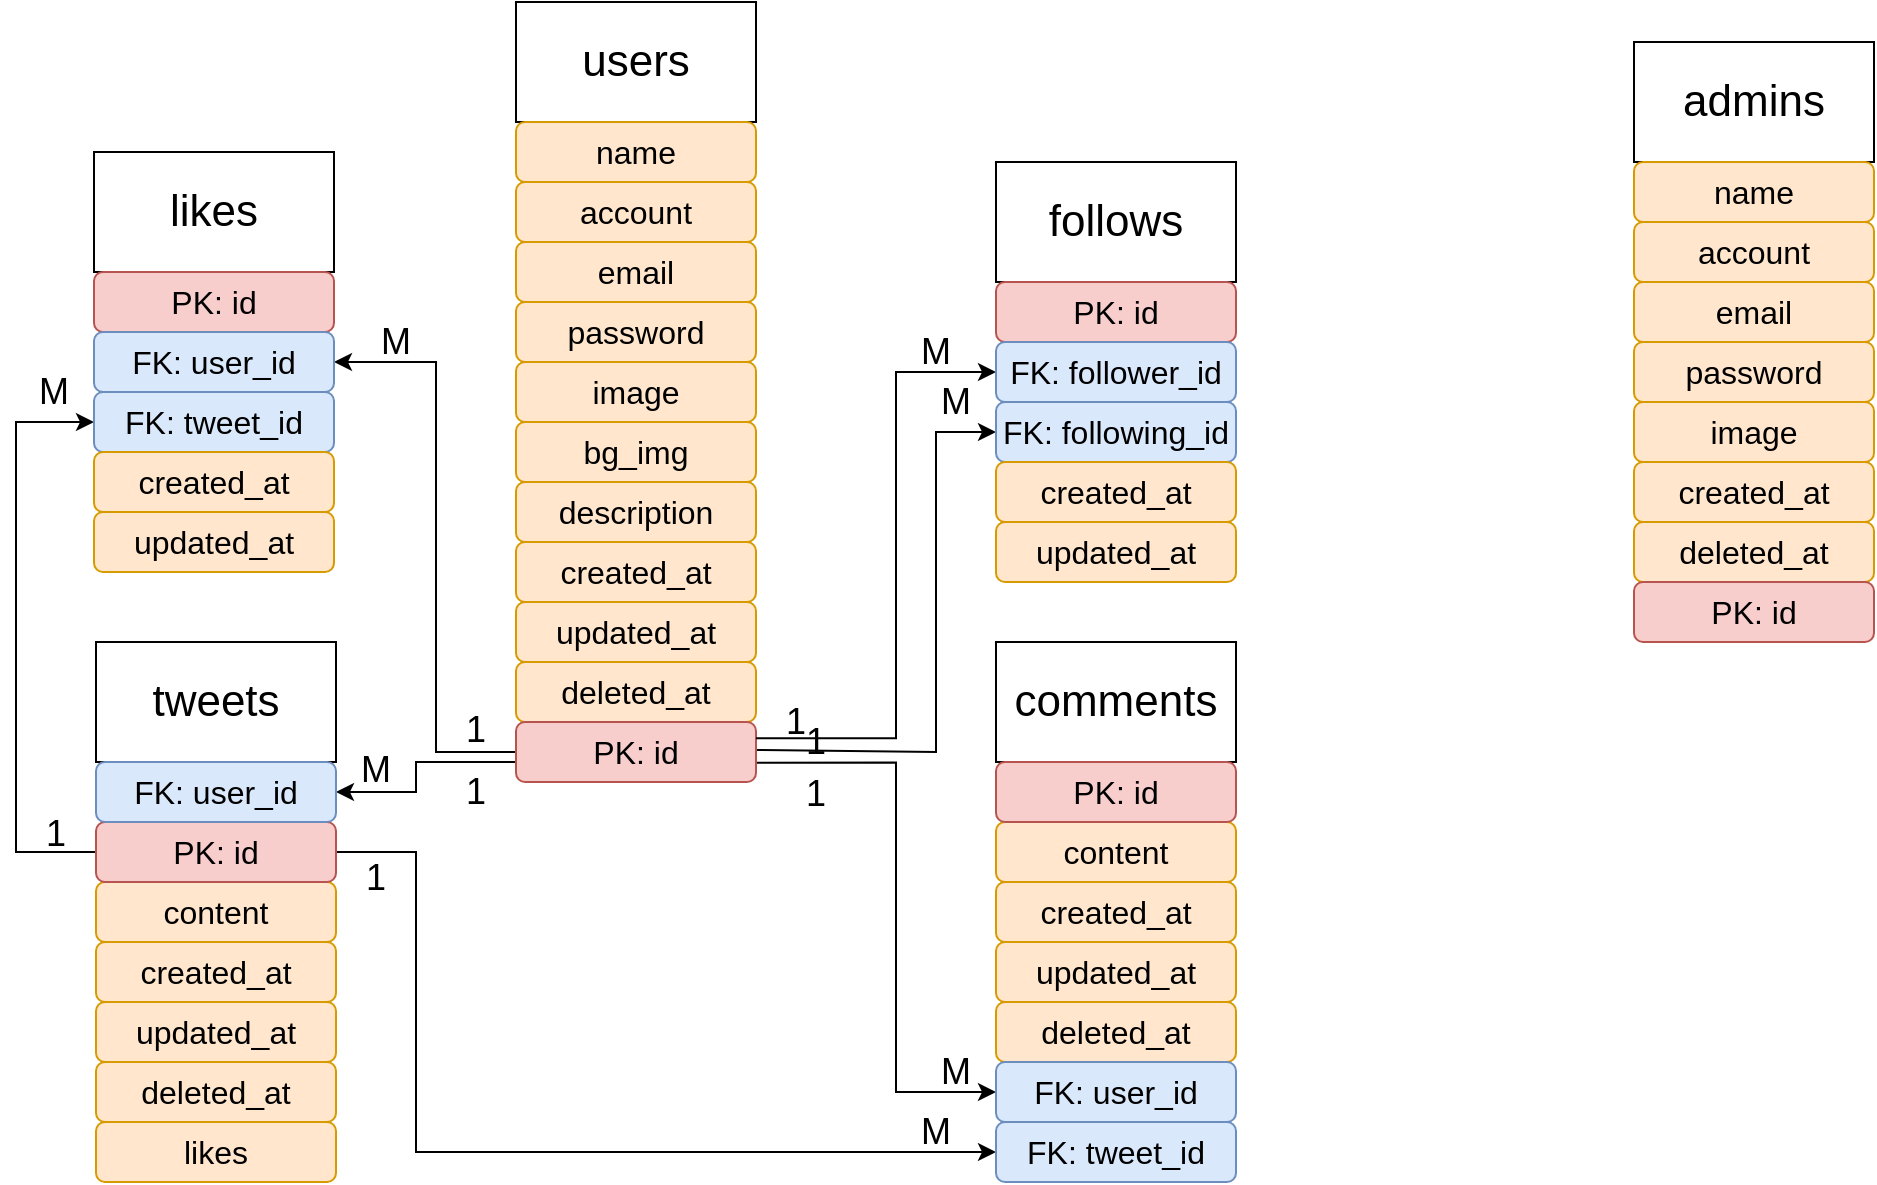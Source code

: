 <mxfile version="14.8.4" type="github" pages="3">
  <diagram id="oPyh9Ps3gZfj7OHS39t5" name="Simple Twitter">
    <mxGraphModel dx="1022" dy="436" grid="1" gridSize="10" guides="1" tooltips="1" connect="1" arrows="1" fold="1" page="1" pageScale="1" pageWidth="827" pageHeight="1169" math="0" shadow="0">
      <root>
        <mxCell id="lAcjd4QDv3iJvigD0zD8-0" />
        <mxCell id="lAcjd4QDv3iJvigD0zD8-1" parent="lAcjd4QDv3iJvigD0zD8-0" />
        <mxCell id="lAcjd4QDv3iJvigD0zD8-38" value="&lt;font style=&quot;font-size: 22px&quot;&gt;users&lt;/font&gt;" style="rounded=0;whiteSpace=wrap;html=1;" parent="lAcjd4QDv3iJvigD0zD8-1" vertex="1">
          <mxGeometry x="291" y="40" width="120" height="60" as="geometry" />
        </mxCell>
        <mxCell id="lAcjd4QDv3iJvigD0zD8-39" value="&lt;font style=&quot;font-size: 22px&quot;&gt;likes&lt;/font&gt;" style="rounded=0;whiteSpace=wrap;html=1;" parent="lAcjd4QDv3iJvigD0zD8-1" vertex="1">
          <mxGeometry x="80" y="115" width="120" height="60" as="geometry" />
        </mxCell>
        <mxCell id="lAcjd4QDv3iJvigD0zD8-40" value="&lt;font style=&quot;font-size: 22px&quot;&gt;follows&lt;/font&gt;" style="rounded=0;whiteSpace=wrap;html=1;" parent="lAcjd4QDv3iJvigD0zD8-1" vertex="1">
          <mxGeometry x="531" y="120" width="120" height="60" as="geometry" />
        </mxCell>
        <mxCell id="lAcjd4QDv3iJvigD0zD8-41" value="&lt;font style=&quot;font-size: 22px&quot;&gt;tweets&lt;/font&gt;" style="rounded=0;whiteSpace=wrap;html=1;" parent="lAcjd4QDv3iJvigD0zD8-1" vertex="1">
          <mxGeometry x="81" y="360" width="120" height="60" as="geometry" />
        </mxCell>
        <mxCell id="lAcjd4QDv3iJvigD0zD8-42" value="&lt;font style=&quot;font-size: 22px&quot;&gt;comments&lt;/font&gt;" style="rounded=0;whiteSpace=wrap;html=1;" parent="lAcjd4QDv3iJvigD0zD8-1" vertex="1">
          <mxGeometry x="531" y="360" width="120" height="60" as="geometry" />
        </mxCell>
        <mxCell id="lAcjd4QDv3iJvigD0zD8-43" value="&lt;font style=&quot;font-size: 22px&quot;&gt;admins&lt;/font&gt;" style="rounded=0;whiteSpace=wrap;html=1;" parent="lAcjd4QDv3iJvigD0zD8-1" vertex="1">
          <mxGeometry x="850" y="60" width="120" height="60" as="geometry" />
        </mxCell>
        <mxCell id="lAcjd4QDv3iJvigD0zD8-44" value="&lt;font style=&quot;font-size: 16px&quot;&gt;name&lt;/font&gt;" style="rounded=1;whiteSpace=wrap;html=1;fillColor=#ffe6cc;strokeColor=#d79b00;" parent="lAcjd4QDv3iJvigD0zD8-1" vertex="1">
          <mxGeometry x="291" y="100" width="120" height="30" as="geometry" />
        </mxCell>
        <mxCell id="lAcjd4QDv3iJvigD0zD8-45" value="&lt;font style=&quot;font-size: 16px&quot;&gt;account&lt;/font&gt;" style="rounded=1;whiteSpace=wrap;html=1;fillColor=#ffe6cc;strokeColor=#d79b00;" parent="lAcjd4QDv3iJvigD0zD8-1" vertex="1">
          <mxGeometry x="291" y="130" width="120" height="30" as="geometry" />
        </mxCell>
        <mxCell id="lAcjd4QDv3iJvigD0zD8-46" value="&lt;font style=&quot;font-size: 16px&quot;&gt;email&lt;/font&gt;" style="rounded=1;whiteSpace=wrap;html=1;fillColor=#ffe6cc;strokeColor=#d79b00;" parent="lAcjd4QDv3iJvigD0zD8-1" vertex="1">
          <mxGeometry x="291" y="160" width="120" height="30" as="geometry" />
        </mxCell>
        <mxCell id="lAcjd4QDv3iJvigD0zD8-47" value="&lt;font style=&quot;font-size: 16px&quot;&gt;password&lt;/font&gt;" style="rounded=1;whiteSpace=wrap;html=1;fillColor=#ffe6cc;strokeColor=#d79b00;" parent="lAcjd4QDv3iJvigD0zD8-1" vertex="1">
          <mxGeometry x="291" y="190" width="120" height="30" as="geometry" />
        </mxCell>
        <mxCell id="lAcjd4QDv3iJvigD0zD8-48" value="&lt;font style=&quot;font-size: 16px&quot;&gt;image&lt;/font&gt;" style="rounded=1;whiteSpace=wrap;html=1;fillColor=#ffe6cc;strokeColor=#d79b00;" parent="lAcjd4QDv3iJvigD0zD8-1" vertex="1">
          <mxGeometry x="291" y="220" width="120" height="30" as="geometry" />
        </mxCell>
        <mxCell id="lAcjd4QDv3iJvigD0zD8-49" value="&lt;span style=&quot;font-size: 16px&quot;&gt;bg_img&lt;/span&gt;" style="rounded=1;whiteSpace=wrap;html=1;fillColor=#ffe6cc;strokeColor=#d79b00;" parent="lAcjd4QDv3iJvigD0zD8-1" vertex="1">
          <mxGeometry x="291" y="250" width="120" height="30" as="geometry" />
        </mxCell>
        <mxCell id="lAcjd4QDv3iJvigD0zD8-50" value="&lt;font style=&quot;font-size: 16px&quot;&gt;description&lt;/font&gt;" style="rounded=1;whiteSpace=wrap;html=1;fillColor=#ffe6cc;strokeColor=#d79b00;" parent="lAcjd4QDv3iJvigD0zD8-1" vertex="1">
          <mxGeometry x="291" y="280" width="120" height="30" as="geometry" />
        </mxCell>
        <mxCell id="lAcjd4QDv3iJvigD0zD8-51" value="&lt;font style=&quot;font-size: 16px&quot;&gt;created_at&lt;/font&gt;" style="rounded=1;whiteSpace=wrap;html=1;fillColor=#ffe6cc;strokeColor=#d79b00;" parent="lAcjd4QDv3iJvigD0zD8-1" vertex="1">
          <mxGeometry x="291" y="310" width="120" height="30" as="geometry" />
        </mxCell>
        <mxCell id="lAcjd4QDv3iJvigD0zD8-52" value="&lt;font style=&quot;font-size: 16px&quot;&gt;updated_at&lt;/font&gt;" style="rounded=1;whiteSpace=wrap;html=1;fillColor=#ffe6cc;strokeColor=#d79b00;" parent="lAcjd4QDv3iJvigD0zD8-1" vertex="1">
          <mxGeometry x="291" y="340" width="120" height="30" as="geometry" />
        </mxCell>
        <mxCell id="lAcjd4QDv3iJvigD0zD8-53" value="&lt;font style=&quot;font-size: 16px&quot;&gt;deleted_at&lt;/font&gt;" style="rounded=1;whiteSpace=wrap;html=1;fillColor=#ffe6cc;strokeColor=#d79b00;" parent="lAcjd4QDv3iJvigD0zD8-1" vertex="1">
          <mxGeometry x="291" y="370" width="120" height="30" as="geometry" />
        </mxCell>
        <mxCell id="lAcjd4QDv3iJvigD0zD8-54" value="&lt;font style=&quot;font-size: 16px&quot;&gt;name&lt;/font&gt;" style="rounded=1;whiteSpace=wrap;html=1;fillColor=#ffe6cc;strokeColor=#d79b00;" parent="lAcjd4QDv3iJvigD0zD8-1" vertex="1">
          <mxGeometry x="850" y="120" width="120" height="30" as="geometry" />
        </mxCell>
        <mxCell id="lAcjd4QDv3iJvigD0zD8-55" value="&lt;font style=&quot;font-size: 16px&quot;&gt;account&lt;/font&gt;" style="rounded=1;whiteSpace=wrap;html=1;fillColor=#ffe6cc;strokeColor=#d79b00;" parent="lAcjd4QDv3iJvigD0zD8-1" vertex="1">
          <mxGeometry x="850" y="150" width="120" height="30" as="geometry" />
        </mxCell>
        <mxCell id="lAcjd4QDv3iJvigD0zD8-56" value="&lt;font style=&quot;font-size: 16px&quot;&gt;email&lt;/font&gt;" style="rounded=1;whiteSpace=wrap;html=1;fillColor=#ffe6cc;strokeColor=#d79b00;" parent="lAcjd4QDv3iJvigD0zD8-1" vertex="1">
          <mxGeometry x="850" y="180" width="120" height="30" as="geometry" />
        </mxCell>
        <mxCell id="lAcjd4QDv3iJvigD0zD8-57" value="&lt;font style=&quot;font-size: 16px&quot;&gt;password&lt;/font&gt;" style="rounded=1;whiteSpace=wrap;html=1;fillColor=#ffe6cc;strokeColor=#d79b00;" parent="lAcjd4QDv3iJvigD0zD8-1" vertex="1">
          <mxGeometry x="850" y="210" width="120" height="30" as="geometry" />
        </mxCell>
        <mxCell id="lAcjd4QDv3iJvigD0zD8-58" value="&lt;font style=&quot;font-size: 16px&quot;&gt;image&lt;/font&gt;" style="rounded=1;whiteSpace=wrap;html=1;fillColor=#ffe6cc;strokeColor=#d79b00;" parent="lAcjd4QDv3iJvigD0zD8-1" vertex="1">
          <mxGeometry x="850" y="240" width="120" height="30" as="geometry" />
        </mxCell>
        <mxCell id="lAcjd4QDv3iJvigD0zD8-61" value="&lt;font style=&quot;font-size: 16px&quot;&gt;created_at&lt;/font&gt;" style="rounded=1;whiteSpace=wrap;html=1;fillColor=#ffe6cc;strokeColor=#d79b00;" parent="lAcjd4QDv3iJvigD0zD8-1" vertex="1">
          <mxGeometry x="850" y="270" width="120" height="30" as="geometry" />
        </mxCell>
        <mxCell id="lAcjd4QDv3iJvigD0zD8-63" value="&lt;font style=&quot;font-size: 16px&quot;&gt;deleted_at&lt;/font&gt;" style="rounded=1;whiteSpace=wrap;html=1;fillColor=#ffe6cc;strokeColor=#d79b00;" parent="lAcjd4QDv3iJvigD0zD8-1" vertex="1">
          <mxGeometry x="850" y="300" width="120" height="30" as="geometry" />
        </mxCell>
        <mxCell id="lAcjd4QDv3iJvigD0zD8-64" value="&lt;font style=&quot;font-size: 16px&quot;&gt;PK: id&lt;/font&gt;" style="rounded=1;whiteSpace=wrap;html=1;fillColor=#f8cecc;strokeColor=#b85450;" parent="lAcjd4QDv3iJvigD0zD8-1" vertex="1">
          <mxGeometry x="850" y="330" width="120" height="30" as="geometry" />
        </mxCell>
        <mxCell id="lAcjd4QDv3iJvigD0zD8-81" value="" style="edgeStyle=orthogonalEdgeStyle;rounded=0;orthogonalLoop=1;jettySize=auto;html=1;entryX=1;entryY=0.5;entryDx=0;entryDy=0;exitX=0;exitY=0.25;exitDx=0;exitDy=0;" parent="lAcjd4QDv3iJvigD0zD8-1" source="lAcjd4QDv3iJvigD0zD8-65" target="lAcjd4QDv3iJvigD0zD8-79" edge="1">
          <mxGeometry relative="1" as="geometry">
            <Array as="points">
              <mxPoint x="291" y="415" />
              <mxPoint x="251" y="415" />
              <mxPoint x="251" y="220" />
            </Array>
          </mxGeometry>
        </mxCell>
        <mxCell id="lAcjd4QDv3iJvigD0zD8-97" value="" style="edgeStyle=orthogonalEdgeStyle;rounded=0;orthogonalLoop=1;jettySize=auto;html=1;entryX=0;entryY=0.5;entryDx=0;entryDy=0;exitX=0.997;exitY=0.678;exitDx=0;exitDy=0;exitPerimeter=0;" parent="lAcjd4QDv3iJvigD0zD8-1" source="lAcjd4QDv3iJvigD0zD8-65" target="lAcjd4QDv3iJvigD0zD8-96" edge="1">
          <mxGeometry relative="1" as="geometry">
            <Array as="points">
              <mxPoint x="481" y="420" />
              <mxPoint x="481" y="585" />
            </Array>
          </mxGeometry>
        </mxCell>
        <mxCell id="r-C9Oc5S5O7B7vPJe_3U-7" value="" style="edgeStyle=orthogonalEdgeStyle;rounded=0;orthogonalLoop=1;jettySize=auto;html=1;entryX=0;entryY=0.5;entryDx=0;entryDy=0;startArrow=none;" parent="lAcjd4QDv3iJvigD0zD8-1" target="r-C9Oc5S5O7B7vPJe_3U-0" edge="1">
          <mxGeometry relative="1" as="geometry">
            <mxPoint x="481" y="278" as="sourcePoint" />
            <mxPoint x="491" y="445" as="targetPoint" />
            <Array as="points">
              <mxPoint x="481" y="225" />
            </Array>
          </mxGeometry>
        </mxCell>
        <mxCell id="OD_EQrSQqGv5YOoiEvNP-1" value="" style="edgeStyle=orthogonalEdgeStyle;rounded=0;orthogonalLoop=1;jettySize=auto;html=1;" parent="lAcjd4QDv3iJvigD0zD8-1" source="lAcjd4QDv3iJvigD0zD8-65" target="OD_EQrSQqGv5YOoiEvNP-0" edge="1">
          <mxGeometry relative="1" as="geometry">
            <Array as="points">
              <mxPoint x="241" y="420" />
              <mxPoint x="241" y="435" />
            </Array>
          </mxGeometry>
        </mxCell>
        <mxCell id="dft-1AxIRIs8jOk2YddE-2" value="" style="edgeStyle=orthogonalEdgeStyle;rounded=0;orthogonalLoop=1;jettySize=auto;html=1;entryX=0;entryY=0.5;entryDx=0;entryDy=0;exitX=0.998;exitY=0.467;exitDx=0;exitDy=0;exitPerimeter=0;" parent="lAcjd4QDv3iJvigD0zD8-1" source="lAcjd4QDv3iJvigD0zD8-65" target="r-C9Oc5S5O7B7vPJe_3U-2" edge="1">
          <mxGeometry relative="1" as="geometry">
            <mxPoint x="491" y="415" as="targetPoint" />
            <Array as="points">
              <mxPoint x="501" y="415" />
              <mxPoint x="501" y="255" />
            </Array>
          </mxGeometry>
        </mxCell>
        <mxCell id="lAcjd4QDv3iJvigD0zD8-65" value="&lt;font style=&quot;font-size: 16px&quot;&gt;PK: id&lt;/font&gt;" style="rounded=1;whiteSpace=wrap;html=1;fillColor=#f8cecc;strokeColor=#b85450;" parent="lAcjd4QDv3iJvigD0zD8-1" vertex="1">
          <mxGeometry x="291" y="400" width="120" height="30" as="geometry" />
        </mxCell>
        <mxCell id="lAcjd4QDv3iJvigD0zD8-66" value="&lt;font style=&quot;font-size: 16px&quot;&gt;content&lt;/font&gt;" style="rounded=1;whiteSpace=wrap;html=1;fillColor=#ffe6cc;strokeColor=#d79b00;" parent="lAcjd4QDv3iJvigD0zD8-1" vertex="1">
          <mxGeometry x="81" y="480" width="120" height="30" as="geometry" />
        </mxCell>
        <mxCell id="lAcjd4QDv3iJvigD0zD8-67" value="&lt;font style=&quot;font-size: 16px&quot;&gt;content&lt;/font&gt;" style="rounded=1;whiteSpace=wrap;html=1;fillColor=#ffe6cc;strokeColor=#d79b00;" parent="lAcjd4QDv3iJvigD0zD8-1" vertex="1">
          <mxGeometry x="531" y="450" width="120" height="30" as="geometry" />
        </mxCell>
        <mxCell id="lAcjd4QDv3iJvigD0zD8-90" value="" style="edgeStyle=orthogonalEdgeStyle;rounded=0;orthogonalLoop=1;jettySize=auto;html=1;entryX=0;entryY=0.5;entryDx=0;entryDy=0;exitX=0;exitY=0.5;exitDx=0;exitDy=0;" parent="lAcjd4QDv3iJvigD0zD8-1" source="lAcjd4QDv3iJvigD0zD8-68" target="lAcjd4QDv3iJvigD0zD8-84" edge="1">
          <mxGeometry relative="1" as="geometry">
            <Array as="points">
              <mxPoint x="41" y="465" />
              <mxPoint x="41" y="250" />
            </Array>
          </mxGeometry>
        </mxCell>
        <mxCell id="lAcjd4QDv3iJvigD0zD8-92" value="" style="edgeStyle=orthogonalEdgeStyle;rounded=0;orthogonalLoop=1;jettySize=auto;html=1;entryX=0;entryY=0.5;entryDx=0;entryDy=0;exitX=1;exitY=0.5;exitDx=0;exitDy=0;" parent="lAcjd4QDv3iJvigD0zD8-1" source="lAcjd4QDv3iJvigD0zD8-68" target="lAcjd4QDv3iJvigD0zD8-91" edge="1">
          <mxGeometry relative="1" as="geometry">
            <mxPoint x="201" y="473" as="sourcePoint" />
            <Array as="points">
              <mxPoint x="241" y="465" />
              <mxPoint x="241" y="615" />
            </Array>
          </mxGeometry>
        </mxCell>
        <mxCell id="lAcjd4QDv3iJvigD0zD8-68" value="&lt;font style=&quot;font-size: 16px&quot;&gt;PK: id&lt;/font&gt;" style="rounded=1;whiteSpace=wrap;html=1;fillColor=#f8cecc;strokeColor=#b85450;" parent="lAcjd4QDv3iJvigD0zD8-1" vertex="1">
          <mxGeometry x="81" y="450" width="120" height="30" as="geometry" />
        </mxCell>
        <mxCell id="lAcjd4QDv3iJvigD0zD8-69" value="&lt;font style=&quot;font-size: 16px&quot;&gt;PK: id&lt;/font&gt;" style="rounded=1;whiteSpace=wrap;html=1;fillColor=#f8cecc;strokeColor=#b85450;" parent="lAcjd4QDv3iJvigD0zD8-1" vertex="1">
          <mxGeometry x="531" y="420" width="120" height="30" as="geometry" />
        </mxCell>
        <mxCell id="lAcjd4QDv3iJvigD0zD8-70" value="&lt;font style=&quot;font-size: 16px&quot;&gt;created_at&lt;/font&gt;" style="rounded=1;whiteSpace=wrap;html=1;fillColor=#ffe6cc;strokeColor=#d79b00;" parent="lAcjd4QDv3iJvigD0zD8-1" vertex="1">
          <mxGeometry x="81" y="510" width="120" height="30" as="geometry" />
        </mxCell>
        <mxCell id="lAcjd4QDv3iJvigD0zD8-71" value="&lt;font style=&quot;font-size: 16px&quot;&gt;updated_at&lt;/font&gt;" style="rounded=1;whiteSpace=wrap;html=1;fillColor=#ffe6cc;strokeColor=#d79b00;" parent="lAcjd4QDv3iJvigD0zD8-1" vertex="1">
          <mxGeometry x="81" y="540" width="120" height="30" as="geometry" />
        </mxCell>
        <mxCell id="lAcjd4QDv3iJvigD0zD8-72" value="&lt;font style=&quot;font-size: 16px&quot;&gt;deleted_at&lt;/font&gt;" style="rounded=1;whiteSpace=wrap;html=1;fillColor=#ffe6cc;strokeColor=#d79b00;" parent="lAcjd4QDv3iJvigD0zD8-1" vertex="1">
          <mxGeometry x="81" y="570" width="120" height="30" as="geometry" />
        </mxCell>
        <mxCell id="lAcjd4QDv3iJvigD0zD8-73" value="&lt;font style=&quot;font-size: 16px&quot;&gt;created_at&lt;/font&gt;" style="rounded=1;whiteSpace=wrap;html=1;fillColor=#ffe6cc;strokeColor=#d79b00;" parent="lAcjd4QDv3iJvigD0zD8-1" vertex="1">
          <mxGeometry x="531" y="480" width="120" height="30" as="geometry" />
        </mxCell>
        <mxCell id="lAcjd4QDv3iJvigD0zD8-74" value="&lt;font style=&quot;font-size: 16px&quot;&gt;updated_at&lt;/font&gt;" style="rounded=1;whiteSpace=wrap;html=1;fillColor=#ffe6cc;strokeColor=#d79b00;" parent="lAcjd4QDv3iJvigD0zD8-1" vertex="1">
          <mxGeometry x="531" y="510" width="120" height="30" as="geometry" />
        </mxCell>
        <mxCell id="lAcjd4QDv3iJvigD0zD8-75" value="&lt;font style=&quot;font-size: 16px&quot;&gt;deleted_at&lt;/font&gt;" style="rounded=1;whiteSpace=wrap;html=1;fillColor=#ffe6cc;strokeColor=#d79b00;" parent="lAcjd4QDv3iJvigD0zD8-1" vertex="1">
          <mxGeometry x="531" y="540" width="120" height="30" as="geometry" />
        </mxCell>
        <mxCell id="lAcjd4QDv3iJvigD0zD8-76" value="&lt;span style=&quot;font-size: 16px&quot;&gt;likes&lt;/span&gt;" style="rounded=1;whiteSpace=wrap;html=1;fillColor=#ffe6cc;strokeColor=#d79b00;" parent="lAcjd4QDv3iJvigD0zD8-1" vertex="1">
          <mxGeometry x="81" y="600" width="120" height="30" as="geometry" />
        </mxCell>
        <mxCell id="lAcjd4QDv3iJvigD0zD8-77" value="&lt;font style=&quot;font-size: 16px&quot;&gt;PK: id&lt;/font&gt;" style="rounded=1;whiteSpace=wrap;html=1;fillColor=#f8cecc;strokeColor=#b85450;" parent="lAcjd4QDv3iJvigD0zD8-1" vertex="1">
          <mxGeometry x="80" y="175" width="120" height="30" as="geometry" />
        </mxCell>
        <mxCell id="lAcjd4QDv3iJvigD0zD8-78" value="&lt;font style=&quot;font-size: 16px&quot;&gt;PK: id&lt;/font&gt;" style="rounded=1;whiteSpace=wrap;html=1;fillColor=#f8cecc;strokeColor=#b85450;" parent="lAcjd4QDv3iJvigD0zD8-1" vertex="1">
          <mxGeometry x="531" y="180" width="120" height="30" as="geometry" />
        </mxCell>
        <mxCell id="lAcjd4QDv3iJvigD0zD8-79" value="&lt;font style=&quot;font-size: 16px&quot;&gt;FK: user_id&lt;/font&gt;" style="rounded=1;whiteSpace=wrap;html=1;fillColor=#dae8fc;strokeColor=#6c8ebf;" parent="lAcjd4QDv3iJvigD0zD8-1" vertex="1">
          <mxGeometry x="80" y="205" width="120" height="30" as="geometry" />
        </mxCell>
        <mxCell id="lAcjd4QDv3iJvigD0zD8-83" value="&lt;font style=&quot;font-size: 18px&quot;&gt;1&lt;/font&gt;" style="text;html=1;strokeColor=none;fillColor=none;align=center;verticalAlign=middle;whiteSpace=wrap;rounded=0;" parent="lAcjd4QDv3iJvigD0zD8-1" vertex="1">
          <mxGeometry x="251" y="394" width="40" height="20" as="geometry" />
        </mxCell>
        <mxCell id="lAcjd4QDv3iJvigD0zD8-84" value="&lt;font style=&quot;font-size: 16px&quot;&gt;FK: tweet_id&lt;/font&gt;" style="rounded=1;whiteSpace=wrap;html=1;fillColor=#dae8fc;strokeColor=#6c8ebf;" parent="lAcjd4QDv3iJvigD0zD8-1" vertex="1">
          <mxGeometry x="80" y="235" width="120" height="30" as="geometry" />
        </mxCell>
        <mxCell id="lAcjd4QDv3iJvigD0zD8-87" value="&lt;font style=&quot;font-size: 18px&quot;&gt;1&lt;/font&gt;" style="text;html=1;strokeColor=none;fillColor=none;align=center;verticalAlign=middle;whiteSpace=wrap;rounded=0;" parent="lAcjd4QDv3iJvigD0zD8-1" vertex="1">
          <mxGeometry x="41" y="446" width="40" height="20" as="geometry" />
        </mxCell>
        <mxCell id="lAcjd4QDv3iJvigD0zD8-88" value="&lt;font style=&quot;font-size: 18px&quot;&gt;M&lt;/font&gt;" style="text;html=1;strokeColor=none;fillColor=none;align=center;verticalAlign=middle;whiteSpace=wrap;rounded=0;" parent="lAcjd4QDv3iJvigD0zD8-1" vertex="1">
          <mxGeometry x="40" y="225" width="40" height="20" as="geometry" />
        </mxCell>
        <mxCell id="lAcjd4QDv3iJvigD0zD8-91" value="&lt;font style=&quot;font-size: 16px&quot;&gt;FK: tweet_id&lt;/font&gt;" style="rounded=1;whiteSpace=wrap;html=1;fillColor=#dae8fc;strokeColor=#6c8ebf;" parent="lAcjd4QDv3iJvigD0zD8-1" vertex="1">
          <mxGeometry x="531" y="600" width="120" height="30" as="geometry" />
        </mxCell>
        <mxCell id="lAcjd4QDv3iJvigD0zD8-93" value="&lt;font style=&quot;font-size: 18px&quot;&gt;1&lt;/font&gt;" style="text;html=1;strokeColor=none;fillColor=none;align=center;verticalAlign=middle;whiteSpace=wrap;rounded=0;" parent="lAcjd4QDv3iJvigD0zD8-1" vertex="1">
          <mxGeometry x="201" y="468" width="40" height="20" as="geometry" />
        </mxCell>
        <mxCell id="lAcjd4QDv3iJvigD0zD8-94" value="&lt;font style=&quot;font-size: 18px&quot;&gt;M&lt;/font&gt;" style="text;html=1;strokeColor=none;fillColor=none;align=center;verticalAlign=middle;whiteSpace=wrap;rounded=0;" parent="lAcjd4QDv3iJvigD0zD8-1" vertex="1">
          <mxGeometry x="481" y="595" width="40" height="20" as="geometry" />
        </mxCell>
        <mxCell id="lAcjd4QDv3iJvigD0zD8-96" value="&lt;font style=&quot;font-size: 16px&quot;&gt;FK: user_id&lt;/font&gt;" style="rounded=1;whiteSpace=wrap;html=1;fillColor=#dae8fc;strokeColor=#6c8ebf;" parent="lAcjd4QDv3iJvigD0zD8-1" vertex="1">
          <mxGeometry x="531" y="570" width="120" height="30" as="geometry" />
        </mxCell>
        <mxCell id="lAcjd4QDv3iJvigD0zD8-98" value="&lt;font style=&quot;font-size: 18px&quot;&gt;M&lt;/font&gt;" style="text;html=1;strokeColor=none;fillColor=none;align=center;verticalAlign=middle;whiteSpace=wrap;rounded=0;" parent="lAcjd4QDv3iJvigD0zD8-1" vertex="1">
          <mxGeometry x="491" y="565" width="40" height="20" as="geometry" />
        </mxCell>
        <mxCell id="lAcjd4QDv3iJvigD0zD8-99" value="&lt;font style=&quot;font-size: 18px&quot;&gt;1&lt;/font&gt;" style="text;html=1;strokeColor=none;fillColor=none;align=center;verticalAlign=middle;whiteSpace=wrap;rounded=0;" parent="lAcjd4QDv3iJvigD0zD8-1" vertex="1">
          <mxGeometry x="421" y="426" width="40" height="20" as="geometry" />
        </mxCell>
        <mxCell id="r-C9Oc5S5O7B7vPJe_3U-0" value="&lt;font style=&quot;font-size: 16px&quot;&gt;FK: follower_id&lt;/font&gt;" style="rounded=1;whiteSpace=wrap;html=1;fillColor=#dae8fc;strokeColor=#6c8ebf;" parent="lAcjd4QDv3iJvigD0zD8-1" vertex="1">
          <mxGeometry x="531" y="210" width="120" height="30" as="geometry" />
        </mxCell>
        <mxCell id="r-C9Oc5S5O7B7vPJe_3U-2" value="&lt;font style=&quot;font-size: 16px&quot;&gt;FK: following_id&lt;/font&gt;" style="rounded=1;whiteSpace=wrap;html=1;fillColor=#dae8fc;strokeColor=#6c8ebf;" parent="lAcjd4QDv3iJvigD0zD8-1" vertex="1">
          <mxGeometry x="531" y="240" width="120" height="30" as="geometry" />
        </mxCell>
        <mxCell id="r-C9Oc5S5O7B7vPJe_3U-10" value="&lt;font style=&quot;font-size: 18px&quot;&gt;M&lt;/font&gt;" style="text;html=1;strokeColor=none;fillColor=none;align=center;verticalAlign=middle;whiteSpace=wrap;rounded=0;" parent="lAcjd4QDv3iJvigD0zD8-1" vertex="1">
          <mxGeometry x="481" y="205" width="40" height="20" as="geometry" />
        </mxCell>
        <mxCell id="r-C9Oc5S5O7B7vPJe_3U-11" value="" style="edgeStyle=orthogonalEdgeStyle;rounded=0;orthogonalLoop=1;jettySize=auto;html=1;startArrow=none;endArrow=none;exitX=1;exitY=0.271;exitDx=0;exitDy=0;exitPerimeter=0;" parent="lAcjd4QDv3iJvigD0zD8-1" source="lAcjd4QDv3iJvigD0zD8-65" edge="1">
          <mxGeometry relative="1" as="geometry">
            <mxPoint x="411" y="415" as="sourcePoint" />
            <mxPoint x="481" y="278" as="targetPoint" />
            <Array as="points">
              <mxPoint x="481" y="408" />
            </Array>
          </mxGeometry>
        </mxCell>
        <mxCell id="OD_EQrSQqGv5YOoiEvNP-0" value="&lt;font style=&quot;font-size: 16px&quot;&gt;FK: user_id&lt;/font&gt;" style="rounded=1;whiteSpace=wrap;html=1;fillColor=#dae8fc;strokeColor=#6c8ebf;" parent="lAcjd4QDv3iJvigD0zD8-1" vertex="1">
          <mxGeometry x="81" y="420" width="120" height="30" as="geometry" />
        </mxCell>
        <mxCell id="OD_EQrSQqGv5YOoiEvNP-2" value="&lt;font style=&quot;font-size: 18px&quot;&gt;1&lt;/font&gt;" style="text;html=1;strokeColor=none;fillColor=none;align=center;verticalAlign=middle;whiteSpace=wrap;rounded=0;" parent="lAcjd4QDv3iJvigD0zD8-1" vertex="1">
          <mxGeometry x="251" y="425" width="40" height="20" as="geometry" />
        </mxCell>
        <mxCell id="OD_EQrSQqGv5YOoiEvNP-3" value="&lt;font style=&quot;font-size: 18px&quot;&gt;M&lt;/font&gt;" style="text;html=1;strokeColor=none;fillColor=none;align=center;verticalAlign=middle;whiteSpace=wrap;rounded=0;" parent="lAcjd4QDv3iJvigD0zD8-1" vertex="1">
          <mxGeometry x="201" y="414" width="40" height="20" as="geometry" />
        </mxCell>
        <mxCell id="dft-1AxIRIs8jOk2YddE-0" value="&lt;font style=&quot;font-size: 18px&quot;&gt;M&lt;/font&gt;" style="text;html=1;strokeColor=none;fillColor=none;align=center;verticalAlign=middle;whiteSpace=wrap;rounded=0;" parent="lAcjd4QDv3iJvigD0zD8-1" vertex="1">
          <mxGeometry x="211" y="200" width="40" height="20" as="geometry" />
        </mxCell>
        <mxCell id="dft-1AxIRIs8jOk2YddE-3" value="&lt;font style=&quot;font-size: 18px&quot;&gt;M&lt;/font&gt;" style="text;html=1;strokeColor=none;fillColor=none;align=center;verticalAlign=middle;whiteSpace=wrap;rounded=0;" parent="lAcjd4QDv3iJvigD0zD8-1" vertex="1">
          <mxGeometry x="491" y="230" width="40" height="20" as="geometry" />
        </mxCell>
        <mxCell id="dft-1AxIRIs8jOk2YddE-4" value="&lt;font style=&quot;font-size: 18px&quot;&gt;1&lt;/font&gt;" style="text;html=1;strokeColor=none;fillColor=none;align=center;verticalAlign=middle;whiteSpace=wrap;rounded=0;" parent="lAcjd4QDv3iJvigD0zD8-1" vertex="1">
          <mxGeometry x="411" y="390" width="40" height="20" as="geometry" />
        </mxCell>
        <mxCell id="dft-1AxIRIs8jOk2YddE-5" value="&lt;font style=&quot;font-size: 18px&quot;&gt;1&lt;/font&gt;" style="text;html=1;strokeColor=none;fillColor=none;align=center;verticalAlign=middle;whiteSpace=wrap;rounded=0;" parent="lAcjd4QDv3iJvigD0zD8-1" vertex="1">
          <mxGeometry x="421" y="400" width="40" height="20" as="geometry" />
        </mxCell>
        <mxCell id="AiCwMvFOpGAjpx5P_XFF-0" value="&lt;font style=&quot;font-size: 16px&quot;&gt;created_at&lt;/font&gt;" style="rounded=1;whiteSpace=wrap;html=1;fillColor=#ffe6cc;strokeColor=#d79b00;" vertex="1" parent="lAcjd4QDv3iJvigD0zD8-1">
          <mxGeometry x="80" y="265" width="120" height="30" as="geometry" />
        </mxCell>
        <mxCell id="AiCwMvFOpGAjpx5P_XFF-1" value="&lt;font style=&quot;font-size: 16px&quot;&gt;updated_at&lt;/font&gt;" style="rounded=1;whiteSpace=wrap;html=1;fillColor=#ffe6cc;strokeColor=#d79b00;" vertex="1" parent="lAcjd4QDv3iJvigD0zD8-1">
          <mxGeometry x="80" y="295" width="120" height="30" as="geometry" />
        </mxCell>
        <mxCell id="AiCwMvFOpGAjpx5P_XFF-2" value="&lt;font style=&quot;font-size: 16px&quot;&gt;created_at&lt;/font&gt;" style="rounded=1;whiteSpace=wrap;html=1;fillColor=#ffe6cc;strokeColor=#d79b00;" vertex="1" parent="lAcjd4QDv3iJvigD0zD8-1">
          <mxGeometry x="531" y="270" width="120" height="30" as="geometry" />
        </mxCell>
        <mxCell id="AiCwMvFOpGAjpx5P_XFF-3" value="&lt;font style=&quot;font-size: 16px&quot;&gt;updated_at&lt;/font&gt;" style="rounded=1;whiteSpace=wrap;html=1;fillColor=#ffe6cc;strokeColor=#d79b00;" vertex="1" parent="lAcjd4QDv3iJvigD0zD8-1">
          <mxGeometry x="531" y="300" width="120" height="30" as="geometry" />
        </mxCell>
      </root>
    </mxGraphModel>
  </diagram>
  <diagram id="kS6SkZm5IWcq57FLkN7l" name="Restaurant">
    <mxGraphModel dx="1022" dy="436" grid="1" gridSize="10" guides="1" tooltips="1" connect="1" arrows="1" fold="1" page="1" pageScale="1" pageWidth="827" pageHeight="1169" math="0" shadow="0">
      <root>
        <mxCell id="0" />
        <mxCell id="1" parent="0" />
        <mxCell id="dV-V2qD9Z5xIXkdcCKD9-1" value="&lt;font style=&quot;font-size: 22px&quot;&gt;users&lt;/font&gt;" style="rounded=1;whiteSpace=wrap;html=1;" parent="1" vertex="1">
          <mxGeometry x="30" y="140" width="120" height="60" as="geometry" />
        </mxCell>
        <mxCell id="dV-V2qD9Z5xIXkdcCKD9-2" value="&lt;font style=&quot;font-size: 22px&quot;&gt;favorites&lt;/font&gt;" style="rounded=1;whiteSpace=wrap;html=1;" parent="1" vertex="1">
          <mxGeometry x="220" y="40" width="120" height="60" as="geometry" />
        </mxCell>
        <mxCell id="dV-V2qD9Z5xIXkdcCKD9-3" value="&lt;font style=&quot;font-size: 22px&quot;&gt;comments&lt;/font&gt;" style="rounded=1;whiteSpace=wrap;html=1;" parent="1" vertex="1">
          <mxGeometry x="220" y="240" width="120" height="60" as="geometry" />
        </mxCell>
        <mxCell id="dV-V2qD9Z5xIXkdcCKD9-4" value="&lt;font style=&quot;font-size: 22px&quot;&gt;restaurants&lt;/font&gt;" style="rounded=1;whiteSpace=wrap;html=1;" parent="1" vertex="1">
          <mxGeometry x="414" y="50" width="140" height="60" as="geometry" />
        </mxCell>
        <mxCell id="dV-V2qD9Z5xIXkdcCKD9-5" style="edgeStyle=orthogonalEdgeStyle;rounded=0;orthogonalLoop=1;jettySize=auto;html=1;exitX=0.5;exitY=1;exitDx=0;exitDy=0;" parent="1" source="dV-V2qD9Z5xIXkdcCKD9-2" target="dV-V2qD9Z5xIXkdcCKD9-2" edge="1">
          <mxGeometry relative="1" as="geometry" />
        </mxCell>
        <mxCell id="dV-V2qD9Z5xIXkdcCKD9-6" value="&lt;font style=&quot;font-size: 22px&quot;&gt;categories&lt;/font&gt;" style="rounded=1;whiteSpace=wrap;html=1;" parent="1" vertex="1">
          <mxGeometry x="620" y="140" width="120" height="60" as="geometry" />
        </mxCell>
        <mxCell id="dV-V2qD9Z5xIXkdcCKD9-7" value="&lt;font style=&quot;font-size: 22px&quot;&gt;PK: id&lt;/font&gt;" style="rounded=1;whiteSpace=wrap;html=1;fillColor=#f8cecc;strokeColor=#b85450;" parent="1" vertex="1">
          <mxGeometry x="30" y="200" width="120" height="40" as="geometry" />
        </mxCell>
        <mxCell id="dV-V2qD9Z5xIXkdcCKD9-8" value="&lt;font style=&quot;font-size: 22px&quot;&gt;name&lt;/font&gt;" style="rounded=1;whiteSpace=wrap;html=1;fillColor=#ffe6cc;strokeColor=#d79b00;" parent="1" vertex="1">
          <mxGeometry x="30" y="240" width="120" height="40" as="geometry" />
        </mxCell>
        <mxCell id="dV-V2qD9Z5xIXkdcCKD9-9" value="&lt;font style=&quot;font-size: 22px&quot;&gt;email&lt;/font&gt;" style="rounded=1;whiteSpace=wrap;html=1;fillColor=#ffe6cc;strokeColor=#d79b00;" parent="1" vertex="1">
          <mxGeometry x="30" y="280" width="120" height="40" as="geometry" />
        </mxCell>
        <mxCell id="dV-V2qD9Z5xIXkdcCKD9-10" value="&lt;font style=&quot;font-size: 22px&quot;&gt;password&lt;/font&gt;" style="rounded=1;whiteSpace=wrap;html=1;fillColor=#ffe6cc;strokeColor=#d79b00;" parent="1" vertex="1">
          <mxGeometry x="30" y="320" width="120" height="40" as="geometry" />
        </mxCell>
        <mxCell id="dV-V2qD9Z5xIXkdcCKD9-11" value="&lt;font style=&quot;font-size: 22px&quot;&gt;image&lt;/font&gt;" style="rounded=1;whiteSpace=wrap;html=1;fillColor=#ffe6cc;strokeColor=#d79b00;" parent="1" vertex="1">
          <mxGeometry x="30" y="360" width="120" height="40" as="geometry" />
        </mxCell>
        <mxCell id="dV-V2qD9Z5xIXkdcCKD9-12" value="&lt;font style=&quot;font-size: 22px&quot;&gt;PK: id&lt;/font&gt;" style="rounded=1;whiteSpace=wrap;html=1;fillColor=#f8cecc;strokeColor=#b85450;" parent="1" vertex="1">
          <mxGeometry x="220" y="100" width="120" height="40" as="geometry" />
        </mxCell>
        <mxCell id="dV-V2qD9Z5xIXkdcCKD9-13" value="&lt;font style=&quot;font-size: 22px&quot;&gt;PK: id&lt;/font&gt;" style="rounded=1;whiteSpace=wrap;html=1;fillColor=#f8cecc;strokeColor=#b85450;" parent="1" vertex="1">
          <mxGeometry x="220" y="300" width="120" height="40" as="geometry" />
        </mxCell>
        <mxCell id="dV-V2qD9Z5xIXkdcCKD9-14" value="&lt;font style=&quot;font-size: 22px&quot;&gt;PK: id&lt;/font&gt;" style="rounded=1;whiteSpace=wrap;html=1;fillColor=#f8cecc;strokeColor=#b85450;" parent="1" vertex="1">
          <mxGeometry x="414" y="110" width="140" height="40" as="geometry" />
        </mxCell>
        <mxCell id="dV-V2qD9Z5xIXkdcCKD9-15" value="&lt;font style=&quot;font-size: 22px&quot;&gt;PK: id&lt;/font&gt;" style="rounded=1;whiteSpace=wrap;html=1;fillColor=#f8cecc;strokeColor=#b85450;" parent="1" vertex="1">
          <mxGeometry x="620" y="200" width="120" height="40" as="geometry" />
        </mxCell>
        <mxCell id="dV-V2qD9Z5xIXkdcCKD9-16" value="&lt;font style=&quot;font-size: 22px&quot;&gt;content&lt;/font&gt;" style="rounded=1;whiteSpace=wrap;html=1;fillColor=#ffe6cc;strokeColor=#d79b00;" parent="1" vertex="1">
          <mxGeometry x="220" y="340" width="120" height="40" as="geometry" />
        </mxCell>
        <mxCell id="dV-V2qD9Z5xIXkdcCKD9-17" value="&lt;font style=&quot;font-size: 18px&quot;&gt;created_at&lt;/font&gt;" style="rounded=1;whiteSpace=wrap;html=1;fillColor=#ffe6cc;strokeColor=#d79b00;" parent="1" vertex="1">
          <mxGeometry x="220" y="380" width="120" height="40" as="geometry" />
        </mxCell>
        <mxCell id="dV-V2qD9Z5xIXkdcCKD9-18" value="&lt;font style=&quot;font-size: 22px&quot;&gt;name&lt;/font&gt;" style="rounded=1;whiteSpace=wrap;html=1;fillColor=#ffe6cc;strokeColor=#d79b00;" parent="1" vertex="1">
          <mxGeometry x="414.5" y="150" width="140" height="40" as="geometry" />
        </mxCell>
        <mxCell id="dV-V2qD9Z5xIXkdcCKD9-19" value="&lt;font style=&quot;font-size: 22px&quot;&gt;name_en&lt;/font&gt;" style="rounded=1;whiteSpace=wrap;html=1;fillColor=#ffe6cc;strokeColor=#d79b00;" parent="1" vertex="1">
          <mxGeometry x="414.5" y="190" width="140" height="40" as="geometry" />
        </mxCell>
        <mxCell id="dV-V2qD9Z5xIXkdcCKD9-20" value="&lt;font style=&quot;font-size: 22px&quot;&gt;image&lt;/font&gt;" style="rounded=1;whiteSpace=wrap;html=1;fillColor=#ffe6cc;strokeColor=#d79b00;" parent="1" vertex="1">
          <mxGeometry x="414.5" y="230" width="140" height="40" as="geometry" />
        </mxCell>
        <mxCell id="dV-V2qD9Z5xIXkdcCKD9-21" value="&lt;font style=&quot;font-size: 22px&quot;&gt;phone&lt;/font&gt;" style="rounded=1;whiteSpace=wrap;html=1;fillColor=#ffe6cc;strokeColor=#d79b00;" parent="1" vertex="1">
          <mxGeometry x="414.5" y="270" width="140" height="40" as="geometry" />
        </mxCell>
        <mxCell id="dV-V2qD9Z5xIXkdcCKD9-22" value="&lt;font style=&quot;font-size: 22px&quot;&gt;address&lt;/font&gt;" style="rounded=1;whiteSpace=wrap;html=1;fillColor=#ffe6cc;strokeColor=#d79b00;" parent="1" vertex="1">
          <mxGeometry x="414.5" y="310" width="140" height="40" as="geometry" />
        </mxCell>
        <mxCell id="dV-V2qD9Z5xIXkdcCKD9-23" value="&lt;font style=&quot;font-size: 22px&quot;&gt;google_map&lt;/font&gt;" style="rounded=1;whiteSpace=wrap;html=1;fillColor=#ffe6cc;strokeColor=#d79b00;" parent="1" vertex="1">
          <mxGeometry x="414.5" y="350" width="140" height="40" as="geometry" />
        </mxCell>
        <mxCell id="dV-V2qD9Z5xIXkdcCKD9-24" value="&lt;font style=&quot;font-size: 22px&quot;&gt;rating&lt;/font&gt;" style="rounded=1;whiteSpace=wrap;html=1;fillColor=#ffe6cc;strokeColor=#d79b00;" parent="1" vertex="1">
          <mxGeometry x="414.5" y="390" width="140" height="40" as="geometry" />
        </mxCell>
        <mxCell id="dV-V2qD9Z5xIXkdcCKD9-25" value="&lt;font style=&quot;font-size: 22px&quot;&gt;description&lt;/font&gt;" style="rounded=1;whiteSpace=wrap;html=1;fillColor=#ffe6cc;strokeColor=#d79b00;" parent="1" vertex="1">
          <mxGeometry x="414.5" y="430" width="140" height="40" as="geometry" />
        </mxCell>
        <mxCell id="dV-V2qD9Z5xIXkdcCKD9-26" value="&lt;font style=&quot;font-size: 22px&quot;&gt;name&lt;/font&gt;" style="rounded=1;whiteSpace=wrap;html=1;fillColor=#ffe6cc;strokeColor=#d79b00;" parent="1" vertex="1">
          <mxGeometry x="620" y="240" width="120" height="40" as="geometry" />
        </mxCell>
        <mxCell id="dV-V2qD9Z5xIXkdcCKD9-27" value="&lt;font style=&quot;font-size: 22px&quot;&gt;FK: user_id&lt;/font&gt;" style="rounded=1;whiteSpace=wrap;html=1;fillColor=#dae8fc;strokeColor=#6c8ebf;" parent="1" vertex="1">
          <mxGeometry x="220" y="140" width="120" height="40" as="geometry" />
        </mxCell>
        <mxCell id="dV-V2qD9Z5xIXkdcCKD9-28" value="&lt;font style=&quot;font-size: 22px&quot;&gt;FK: &lt;/font&gt;&lt;font style=&quot;font-size: 18px&quot;&gt;restaurant_id&lt;/font&gt;" style="rounded=1;whiteSpace=wrap;html=1;fillColor=#dae8fc;strokeColor=#6c8ebf;" parent="1" vertex="1">
          <mxGeometry x="205" y="180" width="150" height="40" as="geometry" />
        </mxCell>
        <mxCell id="dV-V2qD9Z5xIXkdcCKD9-29" value="&lt;font style=&quot;font-size: 22px&quot;&gt;FK: user_id&lt;/font&gt;" style="rounded=1;whiteSpace=wrap;html=1;fillColor=#dae8fc;strokeColor=#6c8ebf;" parent="1" vertex="1">
          <mxGeometry x="220" y="420" width="120" height="40" as="geometry" />
        </mxCell>
        <mxCell id="dV-V2qD9Z5xIXkdcCKD9-30" value="&lt;font style=&quot;font-size: 22px&quot;&gt;FK: &lt;/font&gt;&lt;font style=&quot;font-size: 18px&quot;&gt;restaurant_id&lt;/font&gt;" style="rounded=1;whiteSpace=wrap;html=1;fillColor=#dae8fc;strokeColor=#6c8ebf;" parent="1" vertex="1">
          <mxGeometry x="205" y="460" width="150" height="40" as="geometry" />
        </mxCell>
        <mxCell id="dV-V2qD9Z5xIXkdcCKD9-31" value="&lt;font style=&quot;font-size: 22px&quot;&gt;FK: &lt;/font&gt;&lt;font style=&quot;font-size: 18px&quot;&gt;category_id&lt;/font&gt;" style="rounded=1;whiteSpace=wrap;html=1;fillColor=#dae8fc;strokeColor=#6c8ebf;" parent="1" vertex="1">
          <mxGeometry x="414.5" y="470" width="140" height="40" as="geometry" />
        </mxCell>
        <mxCell id="dV-V2qD9Z5xIXkdcCKD9-33" value="" style="endArrow=classic;html=1;exitX=1;exitY=0.25;exitDx=0;exitDy=0;entryX=0;entryY=0.5;entryDx=0;entryDy=0;rounded=0;strokeColor=#000099;" parent="1" source="dV-V2qD9Z5xIXkdcCKD9-7" target="dV-V2qD9Z5xIXkdcCKD9-27" edge="1">
          <mxGeometry width="50" height="50" relative="1" as="geometry">
            <mxPoint x="340" y="340" as="sourcePoint" />
            <mxPoint x="390" y="290" as="targetPoint" />
            <Array as="points">
              <mxPoint x="170" y="210" />
              <mxPoint x="180" y="210" />
              <mxPoint x="180" y="160" />
              <mxPoint x="190" y="160" />
            </Array>
          </mxGeometry>
        </mxCell>
        <mxCell id="dV-V2qD9Z5xIXkdcCKD9-34" value="" style="endArrow=classic;html=1;exitX=1;exitY=0.75;exitDx=0;exitDy=0;entryX=0;entryY=0.5;entryDx=0;entryDy=0;rounded=0;strokeColor=#000099;" parent="1" source="dV-V2qD9Z5xIXkdcCKD9-7" target="dV-V2qD9Z5xIXkdcCKD9-29" edge="1">
          <mxGeometry width="50" height="50" relative="1" as="geometry">
            <mxPoint x="160" y="220" as="sourcePoint" />
            <mxPoint x="230" y="170" as="targetPoint" />
            <Array as="points">
              <mxPoint x="170" y="230" />
              <mxPoint x="180" y="230" />
              <mxPoint x="180" y="440" />
              <mxPoint x="190" y="440" />
            </Array>
          </mxGeometry>
        </mxCell>
        <mxCell id="dV-V2qD9Z5xIXkdcCKD9-35" value="" style="endArrow=classic;html=1;exitX=0;exitY=0.25;exitDx=0;exitDy=0;entryX=1;entryY=0.5;entryDx=0;entryDy=0;rounded=0;strokeColor=#000099;" parent="1" source="dV-V2qD9Z5xIXkdcCKD9-14" target="dV-V2qD9Z5xIXkdcCKD9-28" edge="1">
          <mxGeometry width="50" height="50" relative="1" as="geometry">
            <mxPoint x="160" y="220" as="sourcePoint" />
            <mxPoint x="230.0" y="170" as="targetPoint" />
            <Array as="points">
              <mxPoint x="380" y="120" />
              <mxPoint x="380" y="200" />
            </Array>
          </mxGeometry>
        </mxCell>
        <mxCell id="dV-V2qD9Z5xIXkdcCKD9-36" value="" style="endArrow=classic;html=1;exitX=0;exitY=0.75;exitDx=0;exitDy=0;entryX=1;entryY=0.5;entryDx=0;entryDy=0;rounded=0;strokeColor=#000099;" parent="1" source="dV-V2qD9Z5xIXkdcCKD9-14" target="dV-V2qD9Z5xIXkdcCKD9-30" edge="1">
          <mxGeometry width="50" height="50" relative="1" as="geometry">
            <mxPoint x="424" y="130.0" as="sourcePoint" />
            <mxPoint x="365.0" y="210" as="targetPoint" />
            <Array as="points">
              <mxPoint x="390" y="140" />
              <mxPoint x="390" y="480" />
            </Array>
          </mxGeometry>
        </mxCell>
        <mxCell id="dV-V2qD9Z5xIXkdcCKD9-37" value="" style="endArrow=classic;html=1;exitX=0;exitY=0.5;exitDx=0;exitDy=0;entryX=1;entryY=0.5;entryDx=0;entryDy=0;rounded=0;strokeColor=#000099;" parent="1" source="dV-V2qD9Z5xIXkdcCKD9-15" target="dV-V2qD9Z5xIXkdcCKD9-31" edge="1">
          <mxGeometry width="50" height="50" relative="1" as="geometry">
            <mxPoint x="572" y="181.0" as="sourcePoint" />
            <mxPoint x="513.0" y="261" as="targetPoint" />
            <Array as="points">
              <mxPoint x="590" y="220" />
              <mxPoint x="590" y="490" />
            </Array>
          </mxGeometry>
        </mxCell>
        <mxCell id="dV-V2qD9Z5xIXkdcCKD9-38" value="&lt;font style=&quot;font-size: 18px&quot; color=&quot;#000066&quot;&gt;&lt;b&gt;1&lt;/b&gt;&lt;/font&gt;" style="text;html=1;strokeColor=none;fillColor=none;align=center;verticalAlign=middle;whiteSpace=wrap;rounded=0;" parent="1" vertex="1">
          <mxGeometry x="590" y="200" width="40" height="20" as="geometry" />
        </mxCell>
        <mxCell id="dV-V2qD9Z5xIXkdcCKD9-39" value="&lt;font style=&quot;font-size: 18px&quot; color=&quot;#000066&quot;&gt;&lt;b&gt;1&lt;/b&gt;&lt;/font&gt;" style="text;html=1;strokeColor=none;fillColor=none;align=center;verticalAlign=middle;whiteSpace=wrap;rounded=0;" parent="1" vertex="1">
          <mxGeometry x="380" y="100" width="40" height="20" as="geometry" />
        </mxCell>
        <mxCell id="dV-V2qD9Z5xIXkdcCKD9-40" value="&lt;font style=&quot;font-size: 18px&quot; color=&quot;#000066&quot;&gt;&lt;b&gt;1&lt;/b&gt;&lt;/font&gt;" style="text;html=1;strokeColor=none;fillColor=none;align=center;verticalAlign=middle;whiteSpace=wrap;rounded=0;" parent="1" vertex="1">
          <mxGeometry x="383" y="146" width="40" height="20" as="geometry" />
        </mxCell>
        <mxCell id="dV-V2qD9Z5xIXkdcCKD9-41" value="&lt;font style=&quot;font-size: 18px&quot; color=&quot;#000066&quot;&gt;&lt;b&gt;1&lt;/b&gt;&lt;/font&gt;" style="text;html=1;strokeColor=none;fillColor=none;align=center;verticalAlign=middle;whiteSpace=wrap;rounded=0;" parent="1" vertex="1">
          <mxGeometry x="142" y="190" width="40" height="20" as="geometry" />
        </mxCell>
        <mxCell id="dV-V2qD9Z5xIXkdcCKD9-42" value="&lt;font style=&quot;font-size: 18px&quot; color=&quot;#000066&quot;&gt;&lt;b&gt;1&lt;/b&gt;&lt;/font&gt;" style="text;html=1;strokeColor=none;fillColor=none;align=center;verticalAlign=middle;whiteSpace=wrap;rounded=0;" parent="1" vertex="1">
          <mxGeometry x="142" y="232" width="40" height="20" as="geometry" />
        </mxCell>
        <mxCell id="dV-V2qD9Z5xIXkdcCKD9-43" value="&lt;font style=&quot;font-size: 18px&quot; color=&quot;#000066&quot;&gt;&lt;b&gt;M&lt;/b&gt;&lt;/font&gt;" style="text;html=1;strokeColor=none;fillColor=none;align=center;verticalAlign=middle;whiteSpace=wrap;rounded=0;" parent="1" vertex="1">
          <mxGeometry x="180" y="140" width="40" height="20" as="geometry" />
        </mxCell>
        <mxCell id="dV-V2qD9Z5xIXkdcCKD9-44" value="&lt;font style=&quot;font-size: 18px&quot; color=&quot;#000066&quot;&gt;&lt;b&gt;M&lt;/b&gt;&lt;/font&gt;" style="text;html=1;strokeColor=none;fillColor=none;align=center;verticalAlign=middle;whiteSpace=wrap;rounded=0;" parent="1" vertex="1">
          <mxGeometry x="182" y="420" width="40" height="20" as="geometry" />
        </mxCell>
        <mxCell id="dV-V2qD9Z5xIXkdcCKD9-45" value="&lt;font style=&quot;font-size: 18px&quot; color=&quot;#000066&quot;&gt;&lt;b&gt;M&lt;/b&gt;&lt;/font&gt;" style="text;html=1;strokeColor=none;fillColor=none;align=center;verticalAlign=middle;whiteSpace=wrap;rounded=0;" parent="1" vertex="1">
          <mxGeometry x="355" y="456" width="40" height="20" as="geometry" />
        </mxCell>
        <mxCell id="dV-V2qD9Z5xIXkdcCKD9-46" value="&lt;font style=&quot;font-size: 18px&quot; color=&quot;#000066&quot;&gt;&lt;b&gt;M&lt;/b&gt;&lt;/font&gt;" style="text;html=1;strokeColor=none;fillColor=none;align=center;verticalAlign=middle;whiteSpace=wrap;rounded=0;" parent="1" vertex="1">
          <mxGeometry x="346" y="176" width="40" height="20" as="geometry" />
        </mxCell>
        <mxCell id="dV-V2qD9Z5xIXkdcCKD9-47" value="&lt;font style=&quot;font-size: 18px&quot; color=&quot;#000066&quot;&gt;&lt;b&gt;M&lt;/b&gt;&lt;/font&gt;" style="text;html=1;strokeColor=none;fillColor=none;align=center;verticalAlign=middle;whiteSpace=wrap;rounded=0;" parent="1" vertex="1">
          <mxGeometry x="554" y="468" width="40" height="20" as="geometry" />
        </mxCell>
      </root>
    </mxGraphModel>
  </diagram>
  <diagram id="KM84M90KUWdKLNLCQ_kI" name="Tea shop">
    <mxGraphModel dx="782" dy="436" grid="1" gridSize="10" guides="1" tooltips="1" connect="1" arrows="1" fold="1" page="1" pageScale="1" pageWidth="827" pageHeight="1169" math="0" shadow="0">
      <root>
        <mxCell id="hRv99n9wK5O6T0AMNgLs-0" />
        <mxCell id="hRv99n9wK5O6T0AMNgLs-1" parent="hRv99n9wK5O6T0AMNgLs-0" />
        <mxCell id="hRv99n9wK5O6T0AMNgLs-2" value="&lt;font style=&quot;font-size: 22px&quot;&gt;orders&lt;/font&gt;" style="rounded=0;whiteSpace=wrap;html=1;fillColor=#f5f5f5;strokeColor=#666666;fontColor=#333333;" parent="hRv99n9wK5O6T0AMNgLs-1" vertex="1">
          <mxGeometry x="354" y="120" width="120" height="50" as="geometry" />
        </mxCell>
        <mxCell id="hRv99n9wK5O6T0AMNgLs-3" value="&lt;font style=&quot;font-size: 22px&quot;&gt;drinks&lt;/font&gt;" style="rounded=0;whiteSpace=wrap;html=1;fillColor=#f5f5f5;strokeColor=#666666;fontColor=#333333;" parent="hRv99n9wK5O6T0AMNgLs-1" vertex="1">
          <mxGeometry x="110" y="120" width="120" height="50" as="geometry" />
        </mxCell>
        <mxCell id="hRv99n9wK5O6T0AMNgLs-4" value="&lt;font style=&quot;font-size: 22px&quot;&gt;customers&lt;/font&gt;" style="rounded=0;whiteSpace=wrap;html=1;fillColor=#f5f5f5;strokeColor=#666666;fontColor=#333333;" parent="hRv99n9wK5O6T0AMNgLs-1" vertex="1">
          <mxGeometry x="590" y="120" width="120" height="50" as="geometry" />
        </mxCell>
        <mxCell id="hRv99n9wK5O6T0AMNgLs-5" value="&lt;font style=&quot;font-size: 22px&quot;&gt;PK: id&lt;/font&gt;" style="rounded=1;whiteSpace=wrap;html=1;fillColor=#f8cecc;strokeColor=#b85450;" parent="hRv99n9wK5O6T0AMNgLs-1" vertex="1">
          <mxGeometry x="110" y="170" width="120" height="30" as="geometry" />
        </mxCell>
        <mxCell id="hRv99n9wK5O6T0AMNgLs-6" value="&lt;font style=&quot;font-size: 22px&quot;&gt;name&lt;/font&gt;&lt;span style=&quot;color: rgba(0 , 0 , 0 , 0) ; font-family: monospace ; font-size: 0px&quot;&gt;%3CmxGraphModel%3E%3Croot%3E%3CmxCell%20id%3D%220%22%2F%3E%3CmxCell%20id%3D%221%22%20parent%3D%220%22%2F%3E%3CmxCell%20id%3D%222%22%20value%3D%22%26lt%3Bfont%20style%3D%26quot%3Bfont-size%3A%2022px%26quot%3B%26gt%3BPK%3A%20id%26lt%3B%2Ffont%26gt%3B%22%20style%3D%22rounded%3D1%3BwhiteSpace%3Dwrap%3Bhtml%3D1%3BfillColor%3D%23f8cecc%3BstrokeColor%3D%23b85450%3B%22%20vertex%3D%221%22%20parent%3D%221%22%3E%3CmxGeometry%20x%3D%22110%22%20y%3D%22170%22%20width%3D%22120%22%20height%3D%2230%22%20as%3D%22geometry%22%2F%3E%3C%2FmxCell%3E%3C%2Froot%3E%3C%2FmxGraphModel%3E&lt;/span&gt;" style="rounded=1;whiteSpace=wrap;html=1;fillColor=#ffe6cc;strokeColor=#d79b00;" parent="hRv99n9wK5O6T0AMNgLs-1" vertex="1">
          <mxGeometry x="110" y="200" width="120" height="30" as="geometry" />
        </mxCell>
        <mxCell id="hRv99n9wK5O6T0AMNgLs-7" value="&lt;font style=&quot;font-size: 22px&quot;&gt;price&lt;/font&gt;&lt;span style=&quot;color: rgba(0 , 0 , 0 , 0) ; font-family: monospace ; font-size: 0px&quot;&gt;%3CmxGraphModel%3E%3Croot%3E%3CmxCell%20id%3D%220%22%2F%3E%3CmxCell%20id%3D%221%22%20parent%3D%220%22%2F%3E%3CmxCell%20id%3D%222%22%20value%3D%22%26lt%3Bfont%20style%3D%26quot%3Bfont-size%3A%2022px%26quot%3B%26gt%3BPK%3A%20id%26lt%3B%2Ffont%26gt%3B%22%20style%3D%22rounded%3D1%3BwhiteSpace%3Dwrap%3Bhtml%3D1%3BfillColor%3D%23f8cecc%3BstrokeColor%3D%23b85450%3B%22%20vertex%3D%221%22%20parent%3D%221%22%3E%3CmxGeometry%20x%3D%22110%22%20y%3D%22170%22%20width%3D%22120%22%20height%3D%2230%22%20as%3D%22geometry%22%2F%3E%3C%2FmxCell%3E%3C%2Froot%3E%3C%2FmxGraphModel%3E&lt;/span&gt;" style="rounded=1;whiteSpace=wrap;html=1;fillColor=#ffe6cc;strokeColor=#d79b00;" parent="hRv99n9wK5O6T0AMNgLs-1" vertex="1">
          <mxGeometry x="110" y="230" width="120" height="30" as="geometry" />
        </mxCell>
        <mxCell id="hRv99n9wK5O6T0AMNgLs-8" value="&lt;span style=&quot;font-size: 22px&quot;&gt;cost&lt;/span&gt;" style="rounded=1;whiteSpace=wrap;html=1;fillColor=#ffe6cc;strokeColor=#d79b00;" parent="hRv99n9wK5O6T0AMNgLs-1" vertex="1">
          <mxGeometry x="110" y="260" width="120" height="30" as="geometry" />
        </mxCell>
        <mxCell id="hRv99n9wK5O6T0AMNgLs-9" value="&lt;font style=&quot;font-size: 22px&quot;&gt;PK: id&lt;/font&gt;" style="rounded=1;whiteSpace=wrap;html=1;fillColor=#f8cecc;strokeColor=#b85450;" parent="hRv99n9wK5O6T0AMNgLs-1" vertex="1">
          <mxGeometry x="354" y="170" width="120" height="30" as="geometry" />
        </mxCell>
        <mxCell id="hRv99n9wK5O6T0AMNgLs-10" value="&lt;font style=&quot;font-size: 22px&quot;&gt;PK: id&lt;/font&gt;" style="rounded=1;whiteSpace=wrap;html=1;fillColor=#f8cecc;strokeColor=#b85450;" parent="hRv99n9wK5O6T0AMNgLs-1" vertex="1">
          <mxGeometry x="590" y="170" width="120" height="30" as="geometry" />
        </mxCell>
        <mxCell id="hRv99n9wK5O6T0AMNgLs-11" value="&lt;font style=&quot;font-size: 22px&quot;&gt;FK: &lt;/font&gt;&lt;font style=&quot;font-size: 20px&quot;&gt;drink_id&lt;/font&gt;" style="rounded=1;whiteSpace=wrap;html=1;fillColor=#dae8fc;strokeColor=#6c8ebf;" parent="hRv99n9wK5O6T0AMNgLs-1" vertex="1">
          <mxGeometry x="354" y="200" width="120" height="30" as="geometry" />
        </mxCell>
        <mxCell id="hRv99n9wK5O6T0AMNgLs-12" value="&lt;font style=&quot;font-size: 22px&quot;&gt;FK: &lt;/font&gt;&lt;font style=&quot;font-size: 18px&quot;&gt;&lt;font style=&quot;font-size: 18px&quot;&gt;customer&lt;/font&gt;&lt;font style=&quot;font-size: 18px&quot;&gt;_id&lt;/font&gt;&lt;/font&gt;" style="rounded=1;whiteSpace=wrap;html=1;fillColor=#dae8fc;strokeColor=#6c8ebf;" parent="hRv99n9wK5O6T0AMNgLs-1" vertex="1">
          <mxGeometry x="337.5" y="230" width="153" height="30" as="geometry" />
        </mxCell>
        <mxCell id="hRv99n9wK5O6T0AMNgLs-13" value="&lt;span style=&quot;font-size: 22px&quot;&gt;quantity&lt;/span&gt;" style="rounded=1;whiteSpace=wrap;html=1;fillColor=#ffe6cc;strokeColor=#d79b00;" parent="hRv99n9wK5O6T0AMNgLs-1" vertex="1">
          <mxGeometry x="354" y="260" width="120" height="30" as="geometry" />
        </mxCell>
        <mxCell id="hRv99n9wK5O6T0AMNgLs-14" value="&lt;span style=&quot;font-size: 22px&quot;&gt;created_at&lt;/span&gt;" style="rounded=1;whiteSpace=wrap;html=1;fillColor=#ffe6cc;strokeColor=#d79b00;" parent="hRv99n9wK5O6T0AMNgLs-1" vertex="1">
          <mxGeometry x="354" y="290" width="120" height="30" as="geometry" />
        </mxCell>
        <mxCell id="hRv99n9wK5O6T0AMNgLs-15" value="&lt;span style=&quot;font-size: 22px&quot;&gt;name&lt;/span&gt;" style="rounded=1;whiteSpace=wrap;html=1;fillColor=#ffe6cc;strokeColor=#d79b00;" parent="hRv99n9wK5O6T0AMNgLs-1" vertex="1">
          <mxGeometry x="590" y="200" width="120" height="30" as="geometry" />
        </mxCell>
        <mxCell id="hRv99n9wK5O6T0AMNgLs-16" value="&lt;span style=&quot;font-size: 22px&quot;&gt;phone&lt;/span&gt;" style="rounded=1;whiteSpace=wrap;html=1;fillColor=#ffe6cc;strokeColor=#d79b00;" parent="hRv99n9wK5O6T0AMNgLs-1" vertex="1">
          <mxGeometry x="590" y="230" width="120" height="30" as="geometry" />
        </mxCell>
        <mxCell id="hRv99n9wK5O6T0AMNgLs-17" value="&lt;span style=&quot;font-size: 22px&quot;&gt;birthday&lt;/span&gt;" style="rounded=1;whiteSpace=wrap;html=1;fillColor=#ffe6cc;strokeColor=#d79b00;" parent="hRv99n9wK5O6T0AMNgLs-1" vertex="1">
          <mxGeometry x="590" y="260" width="120" height="30" as="geometry" />
        </mxCell>
        <mxCell id="hRv99n9wK5O6T0AMNgLs-18" value="" style="endArrow=classic;html=1;rounded=0;exitX=1;exitY=0.5;exitDx=0;exitDy=0;entryX=0;entryY=0.5;entryDx=0;entryDy=0;" parent="hRv99n9wK5O6T0AMNgLs-1" source="hRv99n9wK5O6T0AMNgLs-5" target="hRv99n9wK5O6T0AMNgLs-11" edge="1">
          <mxGeometry width="50" height="50" relative="1" as="geometry">
            <mxPoint x="390" y="130" as="sourcePoint" />
            <mxPoint x="440" y="80" as="targetPoint" />
            <Array as="points">
              <mxPoint x="290" y="185" />
              <mxPoint x="290" y="215" />
            </Array>
          </mxGeometry>
        </mxCell>
        <mxCell id="hRv99n9wK5O6T0AMNgLs-19" value="" style="endArrow=classic;html=1;rounded=0;exitX=0;exitY=0.5;exitDx=0;exitDy=0;entryX=1;entryY=0.5;entryDx=0;entryDy=0;" parent="hRv99n9wK5O6T0AMNgLs-1" source="hRv99n9wK5O6T0AMNgLs-10" target="hRv99n9wK5O6T0AMNgLs-12" edge="1">
          <mxGeometry width="50" height="50" relative="1" as="geometry">
            <mxPoint x="388" y="195" as="sourcePoint" />
            <mxPoint x="512" y="225" as="targetPoint" />
            <Array as="points">
              <mxPoint x="540" y="185" />
              <mxPoint x="540" y="245" />
            </Array>
          </mxGeometry>
        </mxCell>
      </root>
    </mxGraphModel>
  </diagram>
</mxfile>
